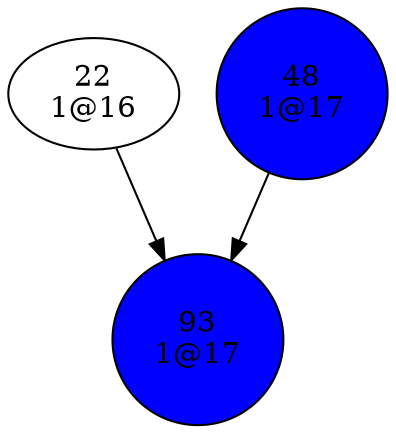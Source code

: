digraph {
"22
1@16"->"93
1@17";
"48
1@17"->"93
1@17";
"48
1@17"[shape=circle, style=filled, fillcolor=blue];
"93
1@17"[shape=circle, style=filled, fillcolor=blue];
}